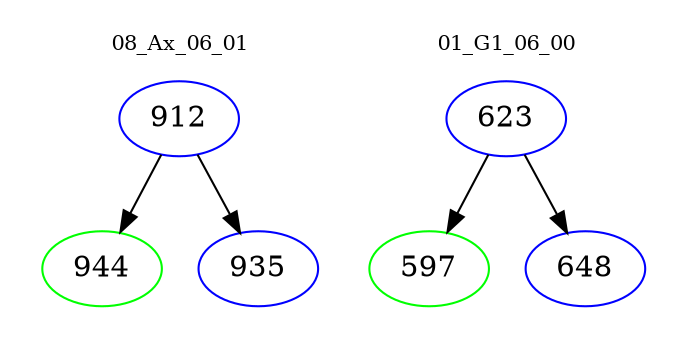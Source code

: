 digraph{
subgraph cluster_0 {
color = white
label = "08_Ax_06_01";
fontsize=10;
T0_912 [label="912", color="blue"]
T0_912 -> T0_944 [color="black"]
T0_944 [label="944", color="green"]
T0_912 -> T0_935 [color="black"]
T0_935 [label="935", color="blue"]
}
subgraph cluster_1 {
color = white
label = "01_G1_06_00";
fontsize=10;
T1_623 [label="623", color="blue"]
T1_623 -> T1_597 [color="black"]
T1_597 [label="597", color="green"]
T1_623 -> T1_648 [color="black"]
T1_648 [label="648", color="blue"]
}
}
